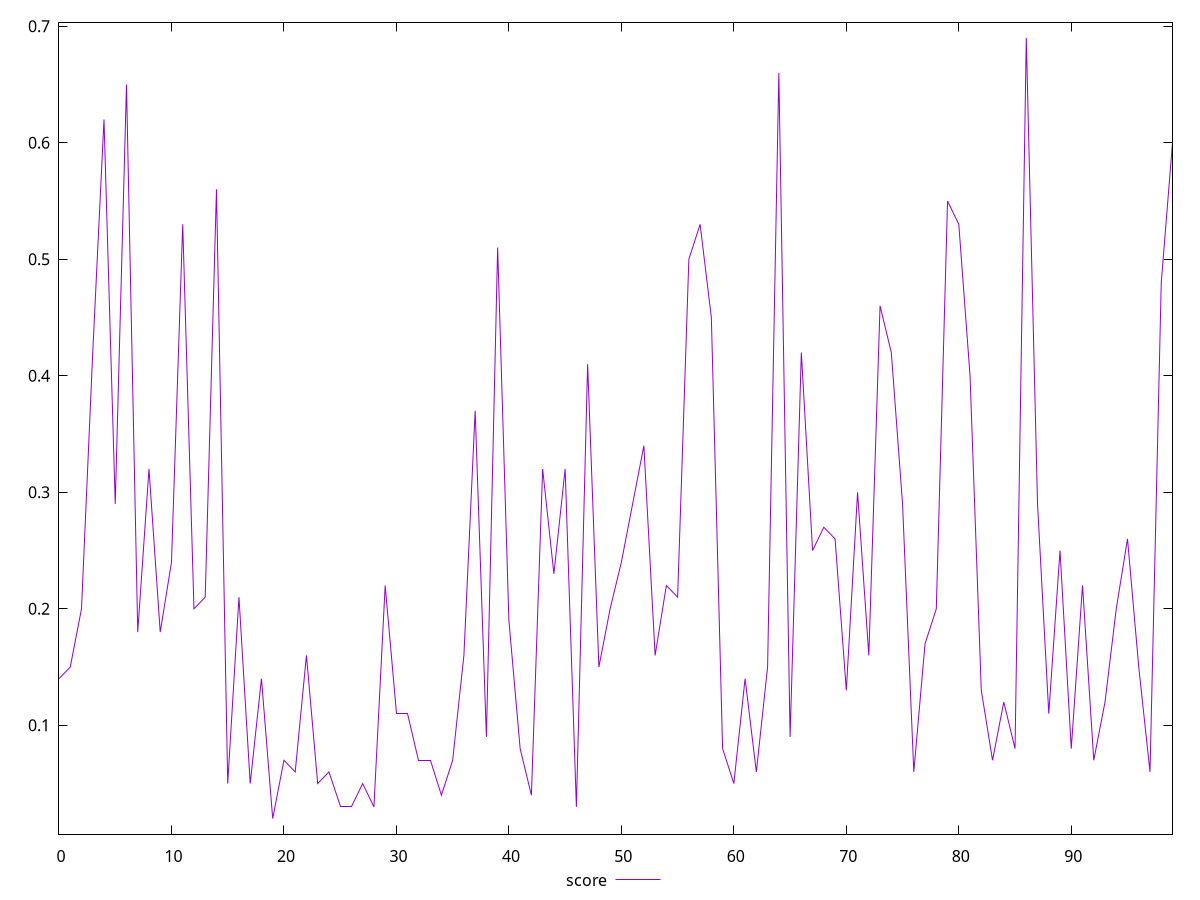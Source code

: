reset

$score <<EOF
0 0.14
1 0.15
2 0.2
3 0.42
4 0.62
5 0.29
6 0.65
7 0.18
8 0.32
9 0.18
10 0.24
11 0.53
12 0.2
13 0.21
14 0.56
15 0.05
16 0.21
17 0.05
18 0.14
19 0.02
20 0.07
21 0.06
22 0.16
23 0.05
24 0.06
25 0.03
26 0.03
27 0.05
28 0.03
29 0.22
30 0.11
31 0.11
32 0.07
33 0.07
34 0.04
35 0.07
36 0.16
37 0.37
38 0.09
39 0.51
40 0.19
41 0.08
42 0.04
43 0.32
44 0.23
45 0.32
46 0.03
47 0.41
48 0.15
49 0.2
50 0.24
51 0.29
52 0.34
53 0.16
54 0.22
55 0.21
56 0.5
57 0.53
58 0.45
59 0.08
60 0.05
61 0.14
62 0.06
63 0.15
64 0.66
65 0.09
66 0.42
67 0.25
68 0.27
69 0.26
70 0.13
71 0.3
72 0.16
73 0.46
74 0.42
75 0.29
76 0.06
77 0.17
78 0.2
79 0.55
80 0.53
81 0.4
82 0.13
83 0.07
84 0.12
85 0.08
86 0.69
87 0.29
88 0.11
89 0.25
90 0.08
91 0.22
92 0.07
93 0.12
94 0.2
95 0.26
96 0.15
97 0.06
98 0.48
99 0.6
EOF

set key outside below
set xrange [0:99]
set yrange [0.006600000000000002:0.7033999999999999]
set trange [0.006600000000000002:0.7033999999999999]
set terminal svg size 640, 500 enhanced background rgb 'white'
set output "report_00015_2021-02-09T16-11-33.973Z/mainthread-work-breakdown/samples/pages/score/values.svg"

plot $score title "score" with line

reset
